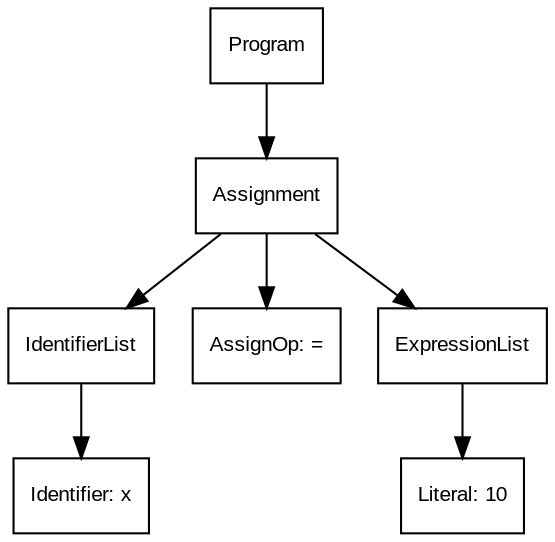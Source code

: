 digraph ParseTree {
  node [shape=box, fontname="Arial", fontsize=10];
  node0 [label="Program"];
  node1 [label="Assignment"];
  node2 [label="IdentifierList"];
  node3 [label="Identifier: x"];
  node2 -> node3;
  node1 -> node2;
  node4 [label="AssignOp: ="];
  node1 -> node4;
  node5 [label="ExpressionList"];
  node6 [label="Literal: 10"];
  node5 -> node6;
  node1 -> node5;
  node0 -> node1;
}

